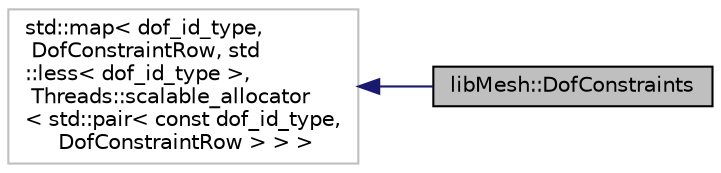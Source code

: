 digraph "libMesh::DofConstraints"
{
 // INTERACTIVE_SVG=YES
  edge [fontname="Helvetica",fontsize="10",labelfontname="Helvetica",labelfontsize="10"];
  node [fontname="Helvetica",fontsize="10",shape=record];
  rankdir="LR";
  Node1 [label="libMesh::DofConstraints",height=0.2,width=0.4,color="black", fillcolor="grey75", style="filled" fontcolor="black"];
  Node2 -> Node1 [dir="back",color="midnightblue",fontsize="10",style="solid",fontname="Helvetica"];
  Node2 [label="std::map\< dof_id_type,\l DofConstraintRow, std\l::less\< dof_id_type \>,\l Threads::scalable_allocator\l\< std::pair\< const dof_id_type,\l DofConstraintRow \> \> \>",height=0.2,width=0.4,color="grey75", fillcolor="white", style="filled"];
}
